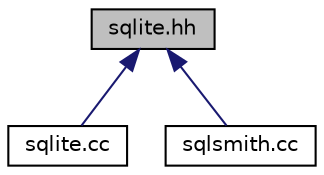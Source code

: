 digraph "sqlite.hh"
{
 // LATEX_PDF_SIZE
  edge [fontname="Helvetica",fontsize="10",labelfontname="Helvetica",labelfontsize="10"];
  node [fontname="Helvetica",fontsize="10",shape=record];
  Node1 [label="sqlite.hh",height=0.2,width=0.4,color="black", fillcolor="grey75", style="filled", fontcolor="black",tooltip="schema and dut classes for SQLite 3"];
  Node1 -> Node2 [dir="back",color="midnightblue",fontsize="10",style="solid",fontname="Helvetica"];
  Node2 [label="sqlite.cc",height=0.2,width=0.4,color="black", fillcolor="white", style="filled",URL="$sqlite_8cc_source.html",tooltip=" "];
  Node1 -> Node3 [dir="back",color="midnightblue",fontsize="10",style="solid",fontname="Helvetica"];
  Node3 [label="sqlsmith.cc",height=0.2,width=0.4,color="black", fillcolor="white", style="filled",URL="$sqlsmith_8cc_source.html",tooltip=" "];
}
